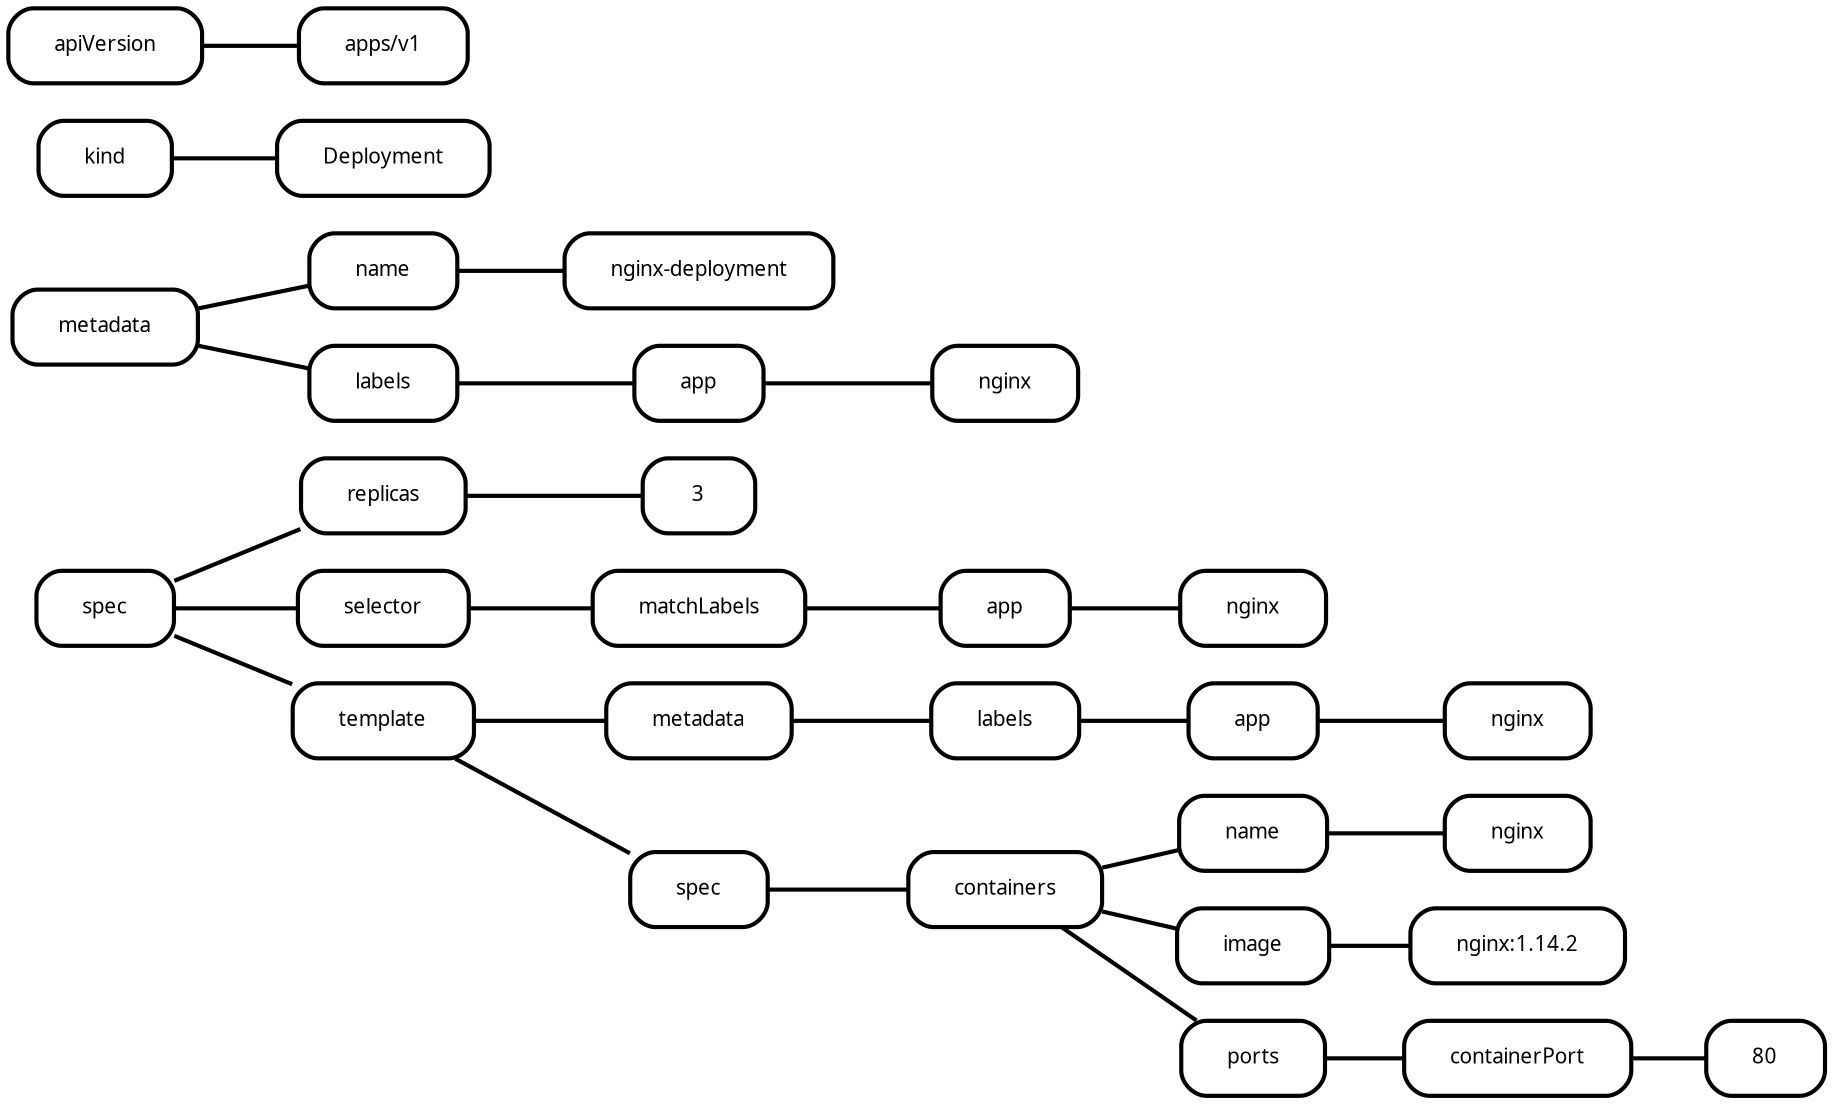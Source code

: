 digraph  {
rankdir=LR;
"0__spec" [fillcolor="#fafafa", fontname="Fira Mono", fontsize=10, label=spec, margin="0.3,0.1", penwidth="2.0", shape=rounded, style=rounded];
"0__metadata" [fillcolor="#fafafa", fontname="Fira Mono", fontsize=10, label=metadata, margin="0.3,0.1", penwidth="2.0", shape=rounded, style=rounded];
"0__kind" [fillcolor="#fafafa", fontname="Fira Mono", fontsize=10, label=kind, margin="0.3,0.1", penwidth="2.0", shape=rounded, style=rounded];
"0__kind__Deployment" [fillcolor="#fafafa", fontname="Fira Mono", fontsize=10, label=Deployment, margin="0.3,0.1", penwidth="2.0", shape=rounded, style=rounded];
"0__apiVersion" [fillcolor="#fafafa", fontname="Fira Mono", fontsize=10, label=apiVersion, margin="0.3,0.1", penwidth="2.0", shape=rounded, style=rounded];
"0__apiVersion__apps/v1" [fillcolor="#fafafa", fontname="Fira Mono", fontsize=10, label="apps/v1", margin="0.3,0.1", penwidth="2.0", shape=rounded, style=rounded];
"0__spec__replicas" [fillcolor="#fafafa", fontname="Fira Mono", fontsize=10, label=replicas, margin="0.3,0.1", penwidth="2.0", shape=rounded, style=rounded];
"0__spec__replicas__3" [fillcolor="#fafafa", fontname="Fira Mono", fontsize=10, label=3, margin="0.3,0.1", penwidth="2.0", shape=rounded, style=rounded];
"0__spec__selector" [fillcolor="#fafafa", fontname="Fira Mono", fontsize=10, label=selector, margin="0.3,0.1", penwidth="2.0", shape=rounded, style=rounded];
"0__spec__template" [fillcolor="#fafafa", fontname="Fira Mono", fontsize=10, label=template, margin="0.3,0.1", penwidth="2.0", shape=rounded, style=rounded];
"0__metadata__name" [fillcolor="#fafafa", fontname="Fira Mono", fontsize=10, label=name, margin="0.3,0.1", penwidth="2.0", shape=rounded, style=rounded];
"0__metadata__name__nginx-deployment" [fillcolor="#fafafa", fontname="Fira Mono", fontsize=10, label="nginx-deployment", margin="0.3,0.1", penwidth="2.0", shape=rounded, style=rounded];
"0__metadata__labels" [fillcolor="#fafafa", fontname="Fira Mono", fontsize=10, label=labels, margin="0.3,0.1", penwidth="2.0", shape=rounded, style=rounded];
"0__spec__selector__matchLabels" [fillcolor="#fafafa", fontname="Fira Mono", fontsize=10, label=matchLabels, margin="0.3,0.1", penwidth="2.0", shape=rounded, style=rounded];
"0__spec__template__metadata" [fillcolor="#fafafa", fontname="Fira Mono", fontsize=10, label=metadata, margin="0.3,0.1", penwidth="2.0", shape=rounded, style=rounded];
"0__spec__template__spec" [fillcolor="#fafafa", fontname="Fira Mono", fontsize=10, label=spec, margin="0.3,0.1", penwidth="2.0", shape=rounded, style=rounded];
"0__metadata__labels__app" [fillcolor="#fafafa", fontname="Fira Mono", fontsize=10, label=app, margin="0.3,0.1", penwidth="2.0", shape=rounded, style=rounded];
"0__metadata__labels__app__nginx" [fillcolor="#fafafa", fontname="Fira Mono", fontsize=10, label=nginx, margin="0.3,0.1", penwidth="2.0", shape=rounded, style=rounded];
"0__spec__selector__matchLabels__app" [fillcolor="#fafafa", fontname="Fira Mono", fontsize=10, label=app, margin="0.3,0.1", penwidth="2.0", shape=rounded, style=rounded];
"0__spec__selector__matchLabels__app__nginx" [fillcolor="#fafafa", fontname="Fira Mono", fontsize=10, label=nginx, margin="0.3,0.1", penwidth="2.0", shape=rounded, style=rounded];
"0__spec__template__metadata__labels" [fillcolor="#fafafa", fontname="Fira Mono", fontsize=10, label=labels, margin="0.3,0.1", penwidth="2.0", shape=rounded, style=rounded];
"0__spec__template__spec__containers" [fillcolor="#fafafa", fontname="Fira Mono", fontsize=10, label=containers, margin="0.3,0.1", penwidth="2.0", shape=rounded, style=rounded];
"0__spec__template__metadata__labels__app" [fillcolor="#fafafa", fontname="Fira Mono", fontsize=10, label=app, margin="0.3,0.1", penwidth="2.0", shape=rounded, style=rounded];
"0__spec__template__metadata__labels__app__nginx" [fillcolor="#fafafa", fontname="Fira Mono", fontsize=10, label=nginx, margin="0.3,0.1", penwidth="2.0", shape=rounded, style=rounded];
"0__spec__template__spec__containers__name" [fillcolor="#fafafa", fontname="Fira Mono", fontsize=10, label=name, margin="0.3,0.1", penwidth="2.0", shape=rounded, style=rounded];
"0__spec__template__spec__containers__name__nginx" [fillcolor="#fafafa", fontname="Fira Mono", fontsize=10, label=nginx, margin="0.3,0.1", penwidth="2.0", shape=rounded, style=rounded];
"0__spec__template__spec__containers__image" [fillcolor="#fafafa", fontname="Fira Mono", fontsize=10, label=image, margin="0.3,0.1", penwidth="2.0", shape=rounded, style=rounded];
"0__spec__template__spec__containers__image__nginx---1.14.2" [fillcolor="#fafafa", fontname="Fira Mono", fontsize=10, label="nginx:1.14.2", margin="0.3,0.1", penwidth="2.0", shape=rounded, style=rounded];
"0__spec__template__spec__containers__ports" [fillcolor="#fafafa", fontname="Fira Mono", fontsize=10, label=ports, margin="0.3,0.1", penwidth="2.0", shape=rounded, style=rounded];
"0__spec__template__spec__containers__ports__containerPort" [fillcolor="#fafafa", fontname="Fira Mono", fontsize=10, label=containerPort, margin="0.3,0.1", penwidth="2.0", shape=rounded, style=rounded];
"0__spec__template__spec__containers__ports__containerPort__80" [fillcolor="#fafafa", fontname="Fira Mono", fontsize=10, label=80, margin="0.3,0.1", penwidth="2.0", shape=rounded, style=rounded];
"0__spec" -> "0__spec__replicas"  [arrowhead=none, key=0, penwidth="2.0"];
"0__spec" -> "0__spec__selector"  [arrowhead=none, key=0, penwidth="2.0"];
"0__spec" -> "0__spec__template"  [arrowhead=none, key=0, penwidth="2.0"];
"0__metadata" -> "0__metadata__name"  [arrowhead=none, key=0, penwidth="2.0"];
"0__metadata" -> "0__metadata__labels"  [arrowhead=none, key=0, penwidth="2.0"];
"0__kind" -> "0__kind__Deployment"  [arrowhead=none, key=0, penwidth="2.0"];
"0__apiVersion" -> "0__apiVersion__apps/v1"  [arrowhead=none, key=0, penwidth="2.0"];
"0__spec__replicas" -> "0__spec__replicas__3"  [arrowhead=none, key=0, penwidth="2.0"];
"0__spec__selector" -> "0__spec__selector__matchLabels"  [arrowhead=none, key=0, penwidth="2.0"];
"0__spec__template" -> "0__spec__template__metadata"  [arrowhead=none, key=0, penwidth="2.0"];
"0__spec__template" -> "0__spec__template__spec"  [arrowhead=none, key=0, penwidth="2.0"];
"0__metadata__name" -> "0__metadata__name__nginx-deployment"  [arrowhead=none, key=0, penwidth="2.0"];
"0__metadata__labels" -> "0__metadata__labels__app"  [arrowhead=none, key=0, penwidth="2.0"];
"0__spec__selector__matchLabels" -> "0__spec__selector__matchLabels__app"  [arrowhead=none, key=0, penwidth="2.0"];
"0__spec__template__metadata" -> "0__spec__template__metadata__labels"  [arrowhead=none, key=0, penwidth="2.0"];
"0__spec__template__spec" -> "0__spec__template__spec__containers"  [arrowhead=none, key=0, penwidth="2.0"];
"0__metadata__labels__app" -> "0__metadata__labels__app__nginx"  [arrowhead=none, key=0, penwidth="2.0"];
"0__spec__selector__matchLabels__app" -> "0__spec__selector__matchLabels__app__nginx"  [arrowhead=none, key=0, penwidth="2.0"];
"0__spec__template__metadata__labels" -> "0__spec__template__metadata__labels__app"  [arrowhead=none, key=0, penwidth="2.0"];
"0__spec__template__spec__containers" -> "0__spec__template__spec__containers__name"  [arrowhead=none, key=0, penwidth="2.0"];
"0__spec__template__spec__containers" -> "0__spec__template__spec__containers__image"  [arrowhead=none, key=0, penwidth="2.0"];
"0__spec__template__spec__containers" -> "0__spec__template__spec__containers__ports"  [arrowhead=none, key=0, penwidth="2.0"];
"0__spec__template__metadata__labels__app" -> "0__spec__template__metadata__labels__app__nginx"  [arrowhead=none, key=0, penwidth="2.0"];
"0__spec__template__spec__containers__name" -> "0__spec__template__spec__containers__name__nginx"  [arrowhead=none, key=0, penwidth="2.0"];
"0__spec__template__spec__containers__image" -> "0__spec__template__spec__containers__image__nginx---1.14.2"  [arrowhead=none, key=0, penwidth="2.0"];
"0__spec__template__spec__containers__ports" -> "0__spec__template__spec__containers__ports__containerPort"  [arrowhead=none, key=0, penwidth="2.0"];
"0__spec__template__spec__containers__ports__containerPort" -> "0__spec__template__spec__containers__ports__containerPort__80"  [arrowhead=none, key=0, penwidth="2.0"];
}
